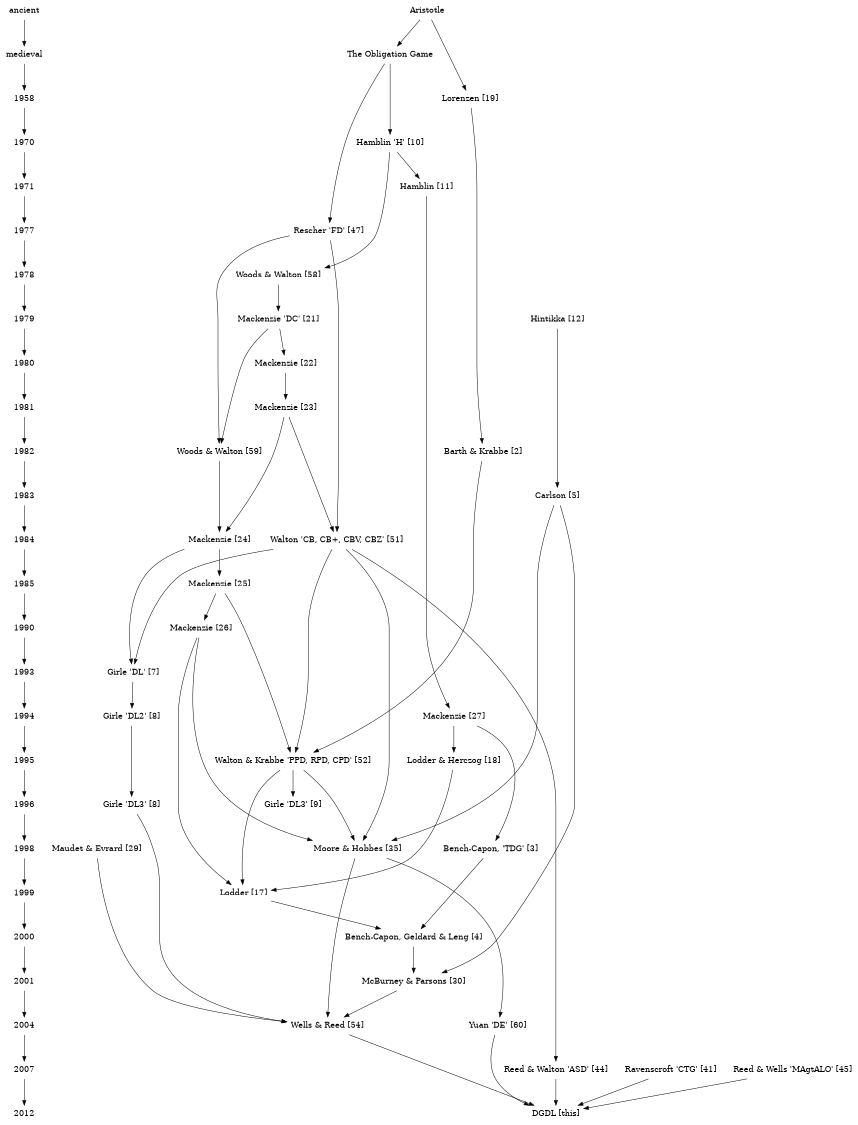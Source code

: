digraph formal {
	graph [ranksep=".75", size="7.5,7.5"];
	node [label="\N"];
	graph [bb="0,0,1492,2286",
		_draw_="c 9 -#ffffffff C 9 -#ffffffff P 4 0 -1 0 2286 1493 2286 1493 -1 ",
		xdotversion="1.2"];
	{
		graph [bb="",
			_draw_="",
			xdotversion=""];
		node [shape=plaintext,
			fontsize=16];
		ancient [pos="37,2268", width="0.86247", height="0.5", _ldraw_="F 16.000000 11 -Times-Roman c 9 -#000000ff T 37 2262 0 46 7 -ancient "];
		medieval [pos="37,2178", width="1.0322", height="0.5", _ldraw_="F 16.000000 11 -Times-Roman c 9 -#000000ff T 37 2172 0 58 8 -medieval "];
		1958 [pos="37,2088", width="0.75", height="0.5", _ldraw_="F 16.000000 11 -Times-Roman c 9 -#000000ff T 37 2082 0 32 4 -1958 "];
		1970 [pos="37,1998", width="0.75", height="0.5", _ldraw_="F 16.000000 11 -Times-Roman c 9 -#000000ff T 37 1992 0 32 4 -1970 "];
		1971 [pos="37,1908", width="0.75", height="0.5", _ldraw_="F 16.000000 11 -Times-Roman c 9 -#000000ff T 37 1902 0 32 4 -1971 "];
		1977 [pos="37,1818", width="0.75", height="0.5", _ldraw_="F 16.000000 11 -Times-Roman c 9 -#000000ff T 37 1812 0 32 4 -1977 "];
		1978 [pos="37,1728", width="0.75", height="0.5", _ldraw_="F 16.000000 11 -Times-Roman c 9 -#000000ff T 37 1722 0 32 4 -1978 "];
		1979 [pos="37,1638", width="0.75", height="0.5", _ldraw_="F 16.000000 11 -Times-Roman c 9 -#000000ff T 37 1632 0 32 4 -1979 "];
		1980 [pos="37,1548", width="0.75", height="0.5", _ldraw_="F 16.000000 11 -Times-Roman c 9 -#000000ff T 37 1542 0 32 4 -1980 "];
		1981 [pos="37,1458", width="0.75", height="0.5", _ldraw_="F 16.000000 11 -Times-Roman c 9 -#000000ff T 37 1452 0 32 4 -1981 "];
		1982 [pos="37,1368", width="0.75", height="0.5", _ldraw_="F 16.000000 11 -Times-Roman c 9 -#000000ff T 37 1362 0 32 4 -1982 "];
		1983 [pos="37,1278", width="0.75", height="0.5", _ldraw_="F 16.000000 11 -Times-Roman c 9 -#000000ff T 37 1272 0 32 4 -1983 "];
		1984 [pos="37,1188", width="0.75", height="0.5", _ldraw_="F 16.000000 11 -Times-Roman c 9 -#000000ff T 37 1182 0 32 4 -1984 "];
		1985 [pos="37,1098", width="0.75", height="0.5", _ldraw_="F 16.000000 11 -Times-Roman c 9 -#000000ff T 37 1092 0 32 4 -1985 "];
		1990 [pos="37,1008", width="0.75", height="0.5", _ldraw_="F 16.000000 11 -Times-Roman c 9 -#000000ff T 37 1002 0 32 4 -1990 "];
		1993 [pos="37,918", width="0.75", height="0.5", _ldraw_="F 16.000000 11 -Times-Roman c 9 -#000000ff T 37 912 0 32 4 -1993 "];
		1994 [pos="37,828", width="0.75", height="0.5", _ldraw_="F 16.000000 11 -Times-Roman c 9 -#000000ff T 37 822 0 32 4 -1994 "];
		1995 [pos="37,738", width="0.75", height="0.5", _ldraw_="F 16.000000 11 -Times-Roman c 9 -#000000ff T 37 732 0 32 4 -1995 "];
		1996 [pos="37,648", width="0.75", height="0.5", _ldraw_="F 16.000000 11 -Times-Roman c 9 -#000000ff T 37 642 0 32 4 -1996 "];
		1998 [pos="37,558", width="0.75", height="0.5", _ldraw_="F 16.000000 11 -Times-Roman c 9 -#000000ff T 37 552 0 32 4 -1998 "];
		1999 [pos="37,468", width="0.75", height="0.5", _ldraw_="F 16.000000 11 -Times-Roman c 9 -#000000ff T 37 462 0 32 4 -1999 "];
		2000 [pos="37,378", width="0.75", height="0.5", _ldraw_="F 16.000000 11 -Times-Roman c 9 -#000000ff T 37 372 0 32 4 -2000 "];
		2001 [pos="37,288", width="0.75", height="0.5", _ldraw_="F 16.000000 11 -Times-Roman c 9 -#000000ff T 37 282 0 32 4 -2001 "];
		2004 [pos="37,198", width="0.75", height="0.5", _ldraw_="F 16.000000 11 -Times-Roman c 9 -#000000ff T 37 192 0 32 4 -2004 "];
		2007 [pos="37,108", width="0.75", height="0.5", _ldraw_="F 16.000000 11 -Times-Roman c 9 -#000000ff T 37 102 0 32 4 -2007 "];
		2012 [pos="37,18", width="0.75", height="0.5", _ldraw_="F 16.000000 11 -Times-Roman c 9 -#000000ff T 37 12 0 32 4 -2012 "];
		ancient -> medieval [pos="e,37,2196.1 37,2249.6 37,2237.2 37,2220.4 37,2206.2", _draw_="c 9 -#000000ff B 4 37 2250 37 2237 37 2220 37 2206 ", _hdraw_="S 5 -solid c 9 -#000000ff C 9 -#000000ff P 3 41 2206 37 2196 34 2206 "];
		medieval -> 1958 [pos="e,37,2106.1 37,2159.6 37,2147.2 37,2130.4 37,2116.2", _draw_="c 9 -#000000ff B 4 37 2160 37 2147 37 2130 37 2116 ", _hdraw_="S 5 -solid c 9 -#000000ff C 9 -#000000ff P 3 41 2116 37 2106 34 2116 "];
		1958 -> 1970 [pos="e,37,2016.1 37,2069.6 37,2057.2 37,2040.4 37,2026.2", _draw_="c 9 -#000000ff B 4 37 2070 37 2057 37 2040 37 2026 ", _hdraw_="S 5 -solid c 9 -#000000ff C 9 -#000000ff P 3 41 2026 37 2016 34 2026 "];
		1970 -> 1971 [pos="e,37,1926.1 37,1979.6 37,1967.2 37,1950.4 37,1936.2", _draw_="c 9 -#000000ff B 4 37 1980 37 1967 37 1950 37 1936 ", _hdraw_="S 5 -solid c 9 -#000000ff C 9 -#000000ff P 3 41 1936 37 1926 34 1936 "];
		1971 -> 1977 [pos="e,37,1836.1 37,1889.6 37,1877.2 37,1860.4 37,1846.2", _draw_="c 9 -#000000ff B 4 37 1890 37 1877 37 1860 37 1846 ", _hdraw_="S 5 -solid c 9 -#000000ff C 9 -#000000ff P 3 41 1846 37 1836 34 1846 "];
		1977 -> 1978 [pos="e,37,1746.1 37,1799.6 37,1787.2 37,1770.4 37,1756.2", _draw_="c 9 -#000000ff B 4 37 1800 37 1787 37 1770 37 1756 ", _hdraw_="S 5 -solid c 9 -#000000ff C 9 -#000000ff P 3 41 1756 37 1746 34 1756 "];
		1978 -> 1979 [pos="e,37,1656.1 37,1709.6 37,1697.2 37,1680.4 37,1666.2", _draw_="c 9 -#000000ff B 4 37 1710 37 1697 37 1680 37 1666 ", _hdraw_="S 5 -solid c 9 -#000000ff C 9 -#000000ff P 3 41 1666 37 1656 34 1666 "];
		1979 -> 1980 [pos="e,37,1566.1 37,1619.6 37,1607.2 37,1590.4 37,1576.2", _draw_="c 9 -#000000ff B 4 37 1620 37 1607 37 1590 37 1576 ", _hdraw_="S 5 -solid c 9 -#000000ff C 9 -#000000ff P 3 41 1576 37 1566 34 1576 "];
		1980 -> 1981 [pos="e,37,1476.1 37,1529.6 37,1517.2 37,1500.4 37,1486.2", _draw_="c 9 -#000000ff B 4 37 1530 37 1517 37 1500 37 1486 ", _hdraw_="S 5 -solid c 9 -#000000ff C 9 -#000000ff P 3 41 1486 37 1476 34 1486 "];
		1981 -> 1982 [pos="e,37,1386.1 37,1439.6 37,1427.2 37,1410.4 37,1396.2", _draw_="c 9 -#000000ff B 4 37 1440 37 1427 37 1410 37 1396 ", _hdraw_="S 5 -solid c 9 -#000000ff C 9 -#000000ff P 3 41 1396 37 1386 34 1396 "];
		1982 -> 1983 [pos="e,37,1296.1 37,1349.6 37,1337.2 37,1320.4 37,1306.2", _draw_="c 9 -#000000ff B 4 37 1350 37 1337 37 1320 37 1306 ", _hdraw_="S 5 -solid c 9 -#000000ff C 9 -#000000ff P 3 41 1306 37 1296 34 1306 "];
		1983 -> 1984 [pos="e,37,1206.1 37,1259.6 37,1247.2 37,1230.4 37,1216.2", _draw_="c 9 -#000000ff B 4 37 1260 37 1247 37 1230 37 1216 ", _hdraw_="S 5 -solid c 9 -#000000ff C 9 -#000000ff P 3 41 1216 37 1206 34 1216 "];
		1984 -> 1985 [pos="e,37,1116.1 37,1169.6 37,1157.2 37,1140.4 37,1126.2", _draw_="c 9 -#000000ff B 4 37 1170 37 1157 37 1140 37 1126 ", _hdraw_="S 5 -solid c 9 -#000000ff C 9 -#000000ff P 3 41 1126 37 1116 34 1126 "];
		1985 -> 1990 [pos="e,37,1026.1 37,1079.6 37,1067.2 37,1050.4 37,1036.2", _draw_="c 9 -#000000ff B 4 37 1080 37 1067 37 1050 37 1036 ", _hdraw_="S 5 -solid c 9 -#000000ff C 9 -#000000ff P 3 41 1036 37 1026 34 1036 "];
		1990 -> 1993 [pos="e,37,936.05 37,989.61 37,977.24 37,960.37 37,946.22", _draw_="c 9 -#000000ff B 4 37 990 37 977 37 960 37 946 ", _hdraw_="S 5 -solid c 9 -#000000ff C 9 -#000000ff P 3 41 946 37 936 34 946 "];
		1993 -> 1994 [pos="e,37,846.05 37,899.61 37,887.24 37,870.37 37,856.22", _draw_="c 9 -#000000ff B 4 37 900 37 887 37 870 37 856 ", _hdraw_="S 5 -solid c 9 -#000000ff C 9 -#000000ff P 3 41 856 37 846 34 856 "];
		1994 -> 1995 [pos="e,37,756.05 37,809.61 37,797.24 37,780.37 37,766.22", _draw_="c 9 -#000000ff B 4 37 810 37 797 37 780 37 766 ", _hdraw_="S 5 -solid c 9 -#000000ff C 9 -#000000ff P 3 41 766 37 756 34 766 "];
		1995 -> 1996 [pos="e,37,666.05 37,719.61 37,707.24 37,690.37 37,676.22", _draw_="c 9 -#000000ff B 4 37 720 37 707 37 690 37 676 ", _hdraw_="S 5 -solid c 9 -#000000ff C 9 -#000000ff P 3 41 676 37 666 34 676 "];
		1996 -> 1998 [pos="e,37,576.05 37,629.61 37,617.24 37,600.37 37,586.22", _draw_="c 9 -#000000ff B 4 37 630 37 617 37 600 37 586 ", _hdraw_="S 5 -solid c 9 -#000000ff C 9 -#000000ff P 3 41 586 37 576 34 586 "];
		1998 -> 1999 [pos="e,37,486.05 37,539.61 37,527.24 37,510.37 37,496.22", _draw_="c 9 -#000000ff B 4 37 540 37 527 37 510 37 496 ", _hdraw_="S 5 -solid c 9 -#000000ff C 9 -#000000ff P 3 41 496 37 486 34 496 "];
		1999 -> 2000 [pos="e,37,396.05 37,449.61 37,437.24 37,420.37 37,406.22", _draw_="c 9 -#000000ff B 4 37 450 37 437 37 420 37 406 ", _hdraw_="S 5 -solid c 9 -#000000ff C 9 -#000000ff P 3 41 406 37 396 34 406 "];
		2000 -> 2001 [pos="e,37,306.05 37,359.61 37,347.24 37,330.37 37,316.22", _draw_="c 9 -#000000ff B 4 37 360 37 347 37 330 37 316 ", _hdraw_="S 5 -solid c 9 -#000000ff C 9 -#000000ff P 3 41 316 37 306 34 316 "];
		2001 -> 2004 [pos="e,37,216.05 37,269.61 37,257.24 37,240.37 37,226.22", _draw_="c 9 -#000000ff B 4 37 270 37 257 37 240 37 226 ", _hdraw_="S 5 -solid c 9 -#000000ff C 9 -#000000ff P 3 41 226 37 216 34 226 "];
		2004 -> 2007 [pos="e,37,126.05 37,179.61 37,167.24 37,150.37 37,136.22", _draw_="c 9 -#000000ff B 4 37 180 37 167 37 150 37 136 ", _hdraw_="S 5 -solid c 9 -#000000ff C 9 -#000000ff P 3 41 136 37 126 34 136 "];
		2007 -> 2012 [pos="e,37,36.05 37,89.614 37,77.24 37,60.369 37,46.22", _draw_="c 9 -#000000ff B 4 37 90 37 77 37 60 37 46 ", _hdraw_="S 5 -solid c 9 -#000000ff C 9 -#000000ff P 3 41 46 37 36 34 46 "];
	}
	{
		graph [rank=same,
			bb="",
			_draw_="",
			xdotversion=""];
		node [shape=plaintext,
			fontsize=16];
		ancient;
		Aristotle [pos="760,2268", width="0.98606", height="0.5", _ldraw_="F 16.000000 11 -Times-Roman c 9 -#000000ff T 760 2262 0 55 9 -Aristotle "];
	}
	{
		graph [rank=same,
			bb="",
			_draw_="",
			xdotversion=""];
		node [shape=plaintext,
			fontsize=16];
		medieval;
		"The Obligation Game" [pos="703,2178", width="2.1494", height="0.5", _ldraw_="F 16.000000 11 -Times-Roman c 9 -#000000ff T 703 2172 0 139 19 -The Obligation Game "];
	}
	{
		graph [rank=same,
			bb="",
			_draw_="",
			xdotversion=""];
		node [shape=plaintext,
			fontsize=16];
		1958;
		"Lorenzen [19]" [pos="836,2088", width="1.4796", height="0.5", _ldraw_="F 16.000000 11 -Times-Roman c 9 -#000000ff T 836 2082 0 91 13 -Lorenzen [19] "];
	}
	{
		graph [rank=same,
			bb="",
			_draw_="",
			xdotversion=""];
		node [shape=plaintext,
			fontsize=16];
		1970;
		"Hamblin 'H' [10]" [pos="703,1998", width="1.7081", height="0.5", _ldraw_="F 16.000000 11 -Times-Roman c 9 -#000000ff T 703 1992 0 107 16 -Hamblin 'H' [10] "];
	}
	{
		graph [rank=same,
			bb="",
			_draw_="",
			xdotversion=""];
		node [shape=plaintext,
			fontsize=16];
		1971;
		"Hamblin [11]" [pos="756,1908", width="1.4171", height="0.5", _ldraw_="F 16.000000 11 -Times-Roman c 9 -#000000ff T 756 1902 0 86 12 -Hamblin [11] "];
	}
	{
		graph [rank=same,
			bb="",
			_draw_="",
			xdotversion=""];
		node [shape=plaintext,
			fontsize=16];
		1977;
		"Rescher 'FD' [47]" [pos="585,1818", width="1.7806", height="0.5", _ldraw_="F 16.000000 11 -Times-Roman c 9 -#000000ff T 585 1812 0 112 17 -Rescher 'FD' [47] "];
	}
	{
		graph [rank=same,
			bb="",
			_draw_="",
			xdotversion=""];
		node [shape=plaintext,
			fontsize=16];
		1978;
		"Woods & Walton [58]" [pos="503,1728", width="2.1715", height="0.5", _ldraw_="F 16.000000 11 -Times-Roman c 9 -#000000ff T 503 1722 0 140 19 -Woods & Walton [58] "];
	}
	{
		graph [rank=same,
			bb="",
			_draw_="",
			xdotversion=""];
		node [shape=plaintext,
			fontsize=16];
		1979;
		"Mackenzie 'DC' [21]" [pos="503,1638", width="2.0613", height="0.5", _ldraw_="F 16.000000 11 -Times-Roman c 9 -#000000ff T 503 1632 0 132 19 -Mackenzie 'DC' [21] "];
		"Hintikka [12]" [pos="986,1638", width="1.4212", height="0.5", _ldraw_="F 16.000000 11 -Times-Roman c 9 -#000000ff T 986 1632 0 86 13 -Hintikka [12] "];
	}
	{
		graph [rank=same,
			bb="",
			_draw_="",
			xdotversion=""];
		node [shape=plaintext,
			fontsize=16];
		1980;
		"Mackenzie [22]" [pos="521,1548", width="1.6169", height="0.5", _ldraw_="F 16.000000 11 -Times-Roman c 9 -#000000ff T 521 1542 0 100 14 -Mackenzie [22] "];
	}
	{
		graph [rank=same,
			bb="",
			_draw_="",
			xdotversion=""];
		node [shape=plaintext,
			fontsize=16];
		1981;
		"Mackenzie [23]" [pos="521,1458", width="1.6169", height="0.5", _ldraw_="F 16.000000 11 -Times-Roman c 9 -#000000ff T 521 1452 0 100 14 -Mackenzie [23] "];
	}
	{
		graph [rank=same,
			bb="",
			_draw_="",
			xdotversion=""];
		node [shape=plaintext,
			fontsize=16];
		1982;
		"Woods & Walton [59]" [pos="401,1368", width="2.1715", height="0.5", _ldraw_="F 16.000000 11 -Times-Roman c 9 -#000000ff T 401 1362 0 140 19 -Woods & Walton [59] "];
		"Barth & Krabbe [2]" [pos="855,1368", width="1.9565", height="0.5", _ldraw_="F 16.000000 11 -Times-Roman c 9 -#000000ff T 855 1362 0 125 18 -Barth & Krabbe [2] "];
	}
	{
		graph [rank=same,
			bb="",
			_draw_="",
			xdotversion=""];
		node [shape=plaintext,
			fontsize=16];
		1983;
		"Carlson [5]" [pos="986,1278", width="1.2252", height="0.5", _ldraw_="F 16.000000 11 -Times-Roman c 9 -#000000ff T 986 1272 0 72 11 -Carlson [5] "];
	}
	{
		graph [rank=same,
			bb="",
			_draw_="",
			xdotversion=""];
		node [shape=plaintext,
			fontsize=16];
		1984;
		"Walton 'CB, CB+, CBV, CBZ' [51]" [pos="601,1188", width="3.3188", height="0.5", _ldraw_="F 16.000000 11 -Times-Roman c 9 -#000000ff T 601 1182 0 223 31 -Walton 'CB, CB+, CBV, CBZ' [51] "];
		"Mackenzie [24]" [pos="401,1188", width="1.6169", height="0.5", _ldraw_="F 16.000000 11 -Times-Roman c 9 -#000000ff T 401 1182 0 100 14 -Mackenzie [24] "];
	}
	{
		graph [rank=same,
			bb="",
			_draw_="",
			xdotversion=""];
		node [shape=plaintext,
			fontsize=16];
		1985;
		"Mackenzie [25]" [pos="401,1098", width="1.6169", height="0.5", _ldraw_="F 16.000000 11 -Times-Roman c 9 -#000000ff T 401 1092 0 100 14 -Mackenzie [25] "];
	}
	{
		graph [rank=same,
			bb="",
			_draw_="",
			xdotversion=""];
		node [shape=plaintext,
			fontsize=16];
		1990;
		"Mackenzie [26]" [pos="351,1008", width="1.6169", height="0.5", _ldraw_="F 16.000000 11 -Times-Roman c 9 -#000000ff T 351 1002 0 100 14 -Mackenzie [26] "];
	}
	{
		graph [rank=same,
			bb="",
			_draw_="",
			xdotversion=""];
		node [shape=plaintext,
			fontsize=16];
		1993;
		"Girle 'DL' [7]" [pos="227,918", width="1.421", height="0.5", _ldraw_="F 16.000000 11 -Times-Roman c 9 -#000000ff T 227 912 0 86 14 -Girle 'DL' [7] "];
	}
	{
		graph [rank=same,
			bb="",
			_draw_="",
			xdotversion=""];
		node [shape=plaintext,
			fontsize=16];
		1994;
		"Girle 'DL2' [8]" [pos="225,828", width="1.5321", height="0.5", _ldraw_="F 16.000000 11 -Times-Roman c 9 -#000000ff T 225 822 0 94 15 -Girle 'DL2' [8] "];
	}
	{
		graph [rank=same,
			bb="",
			_draw_="",
			xdotversion=""];
		node [shape=plaintext,
			fontsize=16];
		1995;
		"Walton & Krabbe 'PPD, RPD, CPD' [52]" [pos="513,738", width="3.8429", height="0.5", _ldraw_="F 16.000000 11 -Times-Roman c 9 -#000000ff T 513 732 0 261 36 -Walton & Krabbe 'PPD, RPD, CPD' [52] "];
		"Lodder & Herczog [18]" [pos="792,738", width="2.3159", height="0.5", _ldraw_="F 16.000000 11 -Times-Roman c 9 -#000000ff T 792 732 0 151 21 -Lodder & Herczog [18] "];
	}
	{
		graph [rank=same,
			bb="",
			_draw_="",
			xdotversion=""];
		node [shape=plaintext,
			fontsize=16];
		1996;
		"Girle 'DL3' [9]" [pos="513,648", width="1.5321", height="0.5", _ldraw_="F 16.000000 11 -Times-Roman c 9 -#000000ff T 513 642 0 94 15 -Girle 'DL3' [9] "];
	}
	{
		graph [rank=same,
			bb="",
			_draw_="",
			xdotversion=""];
		node [shape=plaintext,
			fontsize=16];
		1998;
		"Maudet & Evrard [29]" [pos="162,558", width="2.2049", height="0.5", _ldraw_="F 16.000000 11 -Times-Roman c 9 -#000000ff T 162 552 0 143 20 -Maudet & Evrard [29] "];
		"Bench-Capon, 'TDG' [3]" [pos="865,558", width="2.3978", height="0.5", _ldraw_="F 16.000000 11 -Times-Roman c 9 -#000000ff T 865 552 0 157 22 -Bench-Capon, 'TDG' [3] "];
		"Moore & Hobbes [35]" [pos="631,558", width="2.1989", height="0.5", _ldraw_="F 16.000000 11 -Times-Roman c 9 -#000000ff T 631 552 0 142 19 -Moore & Hobbes [35] "];
	}
	{
		graph [rank=same,
			bb="",
			_draw_="",
			xdotversion=""];
		node [shape=plaintext,
			fontsize=16];
		1999;
		"Lodder [17]" [pos="421,468", width="1.2837", height="0.5", _ldraw_="F 16.000000 11 -Times-Roman c 9 -#000000ff T 421 462 0 76 11 -Lodder [17] "];
	}
	{
		graph [rank=same,
			bb="",
			_draw_="",
			xdotversion=""];
		node [shape=plaintext,
			fontsize=16];
		2000;
		"Bench-Capon, Geldard & Leng [4]" [pos="718,378", width="3.3159", height="0.5", _ldraw_="F 16.000000 11 -Times-Roman c 9 -#000000ff T 718 372 0 223 31 -Bench-Capon, Geldard & Leng [4] "];
	}
	{
		graph [rank=same,
			bb="",
			_draw_="",
			xdotversion=""];
		node [shape=plaintext,
			fontsize=16];
		2001;
		"McBurney & Parsons [30]" [pos="718,288", width="2.5647", height="0.5", _ldraw_="F 16.000000 11 -Times-Roman c 9 -#000000ff T 718 282 0 169 23 -McBurney & Parsons [30] "];
	}
	{
		graph [rank=same,
			bb="",
			_draw_="",
			xdotversion=""];
		node [shape=plaintext,
			fontsize=16];
		2004;
		"Yuan 'DE' [60]" [pos="878,198", width="1.5322", height="0.5", _ldraw_="F 16.000000 11 -Times-Roman c 9 -#000000ff T 878 192 0 94 14 -Yuan 'DE' [60] "];
		"Wells & Reed [54]" [pos="570,198", width="1.8891", height="0.5", _ldraw_="F 16.000000 11 -Times-Roman c 9 -#000000ff T 570 192 0 120 17 -Wells & Reed [54] "];
	}
	{
		graph [rank=same,
			bb="",
			_draw_="",
			xdotversion=""];
		node [shape=plaintext,
			fontsize=16];
		2007;
		"Reed & Walton 'ASD' [44]" [pos="980,108", width="2.5923", height="0.5", _ldraw_="F 16.000000 11 -Times-Roman c 9 -#000000ff T 980 102 0 171 24 -Reed & Walton 'ASD' [44] "];
		"Ravenscroft 'CTG' [41]" [pos="1175,108", width="2.2898", height="0.5", _ldraw_="F 16.000000 11 -Times-Roman c 9 -#000000ff T 1175 102 0 149 22 -Ravenscroft 'CTG' [41] "];
		"Reed & Wells 'MAgtALO' [45]" [pos="1384,108", width="3.0043", height="0.5", _ldraw_="F 16.000000 11 -Times-Roman c 9 -#000000ff T 1384 102 0 200 27 -Reed & Wells 'MAgtALO' [45] "];
	}
	{
		graph [rank=same,
			bb="",
			_draw_="",
			xdotversion=""];
		node [shape=plaintext,
			fontsize=16];
		2012;
		"DGDL [this]" [pos="980,18", width="1.3446", height="0.5", _ldraw_="F 16.000000 11 -Times-Roman c 9 -#000000ff T 980 12 0 81 11 -DGDL [this] "];
	}
	"Mackenzie [27]" [shape=plaintext, fontsize=16, pos="792,828", width="1.6169", height="0.5", _ldraw_="F 16.000000 11 -Times-Roman c 9 -#000000ff T 792 822 0 100 14 -Mackenzie [27] "];
	"Girle 'DL3' [8]" [shape=plaintext, fontsize=16, pos="225,648", width="1.5321", height="0.5", _ldraw_="F 16.000000 11 -Times-Roman c 9 -#000000ff T 225 642 0 94 15 -Girle 'DL3' [8] "];
	Aristotle -> "The Obligation Game" [pos="e,714.04,2196.1 748.74,2249.6 740.41,2236.8 728.93,2219 719.56,2204.6", _draw_="c 9 -#000000ff B 4 749 2250 740 2237 729 2219 720 2205 ", _hdraw_="S 5 -solid c 9 -#000000ff C 9 -#000000ff P 3 722 2203 714 2196 717 2206 "];
	"The Obligation Game" -> "Hamblin 'H' [10]" [pos="e,703,2016 703,2159.9 703,2129 703,2063.3 703,2026.1", _draw_="c 9 -#000000ff B 4 703 2160 703 2129 703 2063 703 2026 ", _hdraw_="S 5 -solid c 9 -#000000ff C 9 -#000000ff P 3 707 2026 703 2016 700 2026 "];
	Aristotle -> "Lorenzen [19]" [pos="e,828.73,2106 767.29,2249.9 780.57,2218.8 808.79,2152.7 824.62,2115.7", _draw_="c 9 -#000000ff B 4 767 2250 781 2219 809 2153 825 2116 ", _hdraw_="S 5 -solid c 9 -#000000ff C 9 -#000000ff P 3 828 2117 829 2106 822 2114 "];
	"Lorenzen [19]" -> "Barth & Krabbe [2]" [pos="e,853.39,1386.2 837.45,2069.8 839.99,2038.1 845,1968.1 845,1909 845,1909 845,1909 845,1547 845,1493.7 849.53,1431.5 852.49,1396.5", _draw_="c 9 -#000000ff B 10 837 2070 840 2038 845 1968 845 1909 845 1909 845 1909 845 1547 845 1494 850 1431 852 1397 ", _hdraw_="S 5 -solid c 9 -#000000ff C 9 -#000000ff P 3 856 1396 853 1386 849 1396 "];
	"Barth & Krabbe [2]" -> "Walton & Krabbe 'PPD, RPD, CPD' [52]" [pos="e,548.74,756.1 853.23,1349.8 850.12,1318.1 844,1248.1 844,1189 844,1189 844,1189 844,1097 844,930.26 648.02,808.15 557.66,760.72", _draw_="c 9 -#000000ff B 10 853 1350 850 1318 844 1248 844 1189 844 1189 844 1189 844 1097 844 930 648 808 558 761 ", _hdraw_="S 5 -solid c 9 -#000000ff C 9 -#000000ff P 3 559 758 549 756 556 764 "];
	"The Obligation Game" -> "Rescher 'FD' [47]" [pos="e,588.01,1836.2 694.04,2159.5 679.4,2130.4 650.13,2069.9 632,2016 612,1956.6 597.07,1884.4 589.84,1846", _draw_="c 9 -#000000ff B 7 694 2160 679 2130 650 2070 632 2016 612 1957 597 1884 590 1846 ", _hdraw_="S 5 -solid c 9 -#000000ff C 9 -#000000ff P 3 593 1845 588 1836 586 1847 "];
	"Rescher 'FD' [47]" -> "Woods & Walton [59]" [pos="e,400.36,1386.2 520.84,1805.7 484.68,1796 441.73,1778.2 416,1746 385.84,1708.3 397,1687.3 397,1639 397,1639 397,1639 397,1547 397\
,1493.7 398.81,1431.5 400,1396.5", _draw_="c 9 -#000000ff B 13 521 1806 485 1796 442 1778 416 1746 386 1708 397 1687 397 1639 397 1639 397 1639 397 1547 397 1494 399 1432 \
400 1397 ", _hdraw_="S 5 -solid c 9 -#000000ff C 9 -#000000ff P 3 404 1396 400 1386 397 1396 "];
	"Hintikka [12]" -> "Carlson [5]" [pos="e,986,1296.1 986,1619.7 986,1562.2 986,1376.7 986,1306.4", _draw_="c 9 -#000000ff B 4 986 1620 986 1562 986 1377 986 1306 ", _hdraw_="S 5 -solid c 9 -#000000ff C 9 -#000000ff P 3 990 1306 986 1296 983 1306 "];
	"Hamblin 'H' [10]" -> "Woods & Walton [58]" [pos="e,573.51,1746.1 701.06,1980 695.9,1937.4 680.69,1827.9 658,1800 638.95,1776.6 610.48,1760.6 583.12,1749.7", _draw_="c 9 -#000000ff B 7 701 1980 696 1937 681 1828 658 1800 639 1777 610 1761 583 1750 ", _hdraw_="S 5 -solid c 9 -#000000ff C 9 -#000000ff P 3 584 1746 574 1746 582 1753 "];
	"Hamblin 'H' [10]" -> "Hamblin [11]" [pos="e,745.73,1926.1 713.47,1979.6 721.14,1966.9 731.68,1949.4 740.35,1935", _draw_="c 9 -#000000ff B 4 713 1980 721 1967 732 1949 740 1935 ", _hdraw_="S 5 -solid c 9 -#000000ff C 9 -#000000ff P 3 744 1936 746 1926 738 1933 "];
	"Hamblin [11]" -> "Mackenzie [27]" [pos="e,786.06,846.45 756,1889.8 756,1858.1 756,1788 756,1729 756,1729 756,1729 756,1007 756,952.71 772.29,890.93 782.95,856.29", _draw_="c 9 -#000000ff B 10 756 1890 756 1858 756 1788 756 1729 756 1729 756 1729 756 1007 756 953 772 891 783 856 ", _hdraw_="S 5 -solid c 9 -#000000ff C 9 -#000000ff P 3 786 857 786 846 780 855 "];
	"Woods & Walton [58]" -> "Mackenzie 'DC' [21]" [pos="e,503,1656.1 503,1709.6 503,1697.2 503,1680.4 503,1666.2", _draw_="c 9 -#000000ff B 4 503 1710 503 1697 503 1680 503 1666 ", _hdraw_="S 5 -solid c 9 -#000000ff C 9 -#000000ff P 3 507 1666 503 1656 500 1666 "];
	"Mackenzie 'DC' [21]" -> "Woods & Walton [59]" [pos="e,403.56,1386 488.72,1619.9 477.83,1606.1 463.18,1585.8 454,1566 427.35,1508.4 412.04,1434.9 405.26,1396", _draw_="c 9 -#000000ff B 7 489 1620 478 1606 463 1586 454 1566 427 1508 412 1435 405 1396 ", _hdraw_="S 5 -solid c 9 -#000000ff C 9 -#000000ff P 3 409 1395 404 1386 402 1396 "];
	"Woods & Walton [59]" -> "Mackenzie [24]" [pos="e,401,1206 401,1349.9 401,1319 401,1253.3 401,1216.1", _draw_="c 9 -#000000ff B 4 401 1350 401 1319 401 1253 401 1216 ", _hdraw_="S 5 -solid c 9 -#000000ff C 9 -#000000ff P 3 405 1216 401 1206 398 1216 "];
	"Mackenzie 'DC' [21]" -> "Mackenzie [22]" [pos="e,517.51,1566.1 506.56,1619.6 509.09,1607.2 512.54,1590.4 515.43,1576.2", _draw_="c 9 -#000000ff B 4 507 1620 509 1607 513 1590 515 1576 ", _hdraw_="S 5 -solid c 9 -#000000ff C 9 -#000000ff P 3 519 1577 518 1566 512 1575 "];
	"Mackenzie [22]" -> "Mackenzie [23]" [pos="e,521,1476.1 521,1529.6 521,1517.2 521,1500.4 521,1486.2", _draw_="c 9 -#000000ff B 4 521 1530 521 1517 521 1500 521 1486 ", _hdraw_="S 5 -solid c 9 -#000000ff C 9 -#000000ff P 3 525 1486 521 1476 518 1486 "];
	"Mackenzie [23]" -> "Mackenzie [24]" [pos="e,411.83,1206.3 516.85,1440 511.39,1418.5 500.94,1380.8 488,1350 467.28,1300.6 436.13,1246.5 417.26,1215.2", _draw_="c 9 -#000000ff B 7 517 1440 511 1419 501 1381 488 1350 467 1301 436 1246 417 1215 ", _hdraw_="S 5 -solid c 9 -#000000ff C 9 -#000000ff P 3 420 1213 412 1206 414 1217 "];
	"Mackenzie [24]" -> "Mackenzie [25]" [pos="e,401,1116.1 401,1169.6 401,1157.2 401,1140.4 401,1126.2", _draw_="c 9 -#000000ff B 4 401 1170 401 1157 401 1140 401 1126 ", _hdraw_="S 5 -solid c 9 -#000000ff C 9 -#000000ff P 3 405 1126 401 1116 398 1126 "];
	"Mackenzie [25]" -> "Mackenzie [26]" [pos="e,360.69,1026.1 391.12,1079.6 383.88,1066.9 373.94,1049.4 365.76,1035", _draw_="c 9 -#000000ff B 4 391 1080 384 1067 374 1049 366 1035 ", _hdraw_="S 5 -solid c 9 -#000000ff C 9 -#000000ff P 3 369 1033 361 1026 363 1036 "];
	"Mackenzie [26]" -> "Lodder [17]" [pos="e,400.54,486.14 343.9,989.65 331.69,958.2 308,889.4 308,829 308,829 308,829 308,647 308,583.8 359.4,524.88 392.87,493.22", _draw_="c 9 -#000000ff B 10 344 990 332 958 308 889 308 829 308 829 308 829 308 647 308 584 359 525 393 493 ", _hdraw_="S 5 -solid c 9 -#000000ff C 9 -#000000ff P 3 396 495 401 486 391 490 "];
	"Mackenzie [23]" -> "Walton 'CB, CB+, CBV, CBZ' [51]" [pos="e,595.92,1206 526.13,1439.8 539.7,1394.4 576.66,1270.5 593.02,1215.7", _draw_="c 9 -#000000ff B 4 526 1440 540 1394 577 1271 593 1216 ", _hdraw_="S 5 -solid c 9 -#000000ff C 9 -#000000ff P 3 596 1217 596 1206 590 1215 "];
	"Rescher 'FD' [47]" -> "Walton 'CB, CB+, CBV, CBZ' [51]" [pos="e,602.29,1206.2 588.86,1799.9 595.64,1768.3 609,1698.6 609,1639 609,1639 609,1639 609,1367 609,1313.7 605.37,1251.5 603,1216.5", _draw_="c 9 -#000000ff B 10 589 1800 596 1768 609 1699 609 1639 609 1639 609 1639 609 1367 609 1314 605 1251 603 1217 ", _hdraw_="S 5 -solid c 9 -#000000ff C 9 -#000000ff P 3 606 1216 602 1206 599 1216 "];
	"Walton 'CB, CB+, CBV, CBZ' [51]" -> "Girle 'DL' [7]" [pos="e,231.23,936 506.33,1170 440.92,1156.7 361.01,1137 334,1116 277.13,1071.7 246.54,988.37 233.97,945.69", _draw_="c 9 -#000000ff B 7 506 1170 441 1157 361 1137 334 1116 277 1072 247 988 234 946 ", _hdraw_="S 5 -solid c 9 -#000000ff C 9 -#000000ff P 3 237 945 231 936 231 947 "];
	"Mackenzie [24]" -> "Girle 'DL' [7]" [pos="e,223.99,936.23 342.56,1174.1 310.37,1163.8 272.66,1146 251,1116 214.36,1065.2 217.65,987.24 222.64,946.28", _draw_="c 9 -#000000ff B 7 343 1174 310 1164 273 1146 251 1116 214 1065 218 987 223 946 ", _hdraw_="S 5 -solid c 9 -#000000ff C 9 -#000000ff P 3 226 947 224 936 219 946 "];
	"Mackenzie [27]" -> "Lodder & Herczog [18]" [pos="e,792,756.05 792,809.61 792,797.24 792,780.37 792,766.22", _draw_="c 9 -#000000ff B 4 792 810 792 797 792 780 792 766 ", _hdraw_="S 5 -solid c 9 -#000000ff C 9 -#000000ff P 3 796 766 792 756 789 766 "];
	"Lodder & Herczog [18]" -> "Lodder [17]" [pos="e,467.35,474.67 790.89,719.79 787.45,681.4 773.61,588.37 719,540 683.64,508.68 553.86,486.64 477.72,476.08", _draw_="c 9 -#000000ff B 7 791 720 787 681 774 588 719 540 684 509 554 487 478 476 ", _hdraw_="S 5 -solid c 9 -#000000ff C 9 -#000000ff P 3 478 473 467 475 477 479 "];
	"Lodder [17]" -> "Bench-Capon, Geldard & Leng [4]" [pos="e,660.47,396.05 467.41,453.25 516.58,438.68 594.7,415.53 650.65,398.96", _draw_="c 9 -#000000ff B 4 467 453 517 439 595 416 651 399 ", _hdraw_="S 5 -solid c 9 -#000000ff C 9 -#000000ff P 3 652 402 660 396 650 396 "];
	"Mackenzie [25]" -> "Walton & Krabbe 'PPD, RPD, CPD' [52]" [pos="e,507.65,756.09 406.4,1079.7 424.44,1022.1 482.69,835.89 504.58,765.92", _draw_="c 9 -#000000ff B 4 406 1080 424 1022 483 836 505 766 ", _hdraw_="S 5 -solid c 9 -#000000ff C 9 -#000000ff P 3 508 767 508 756 501 765 "];
	"Walton 'CB, CB+, CBV, CBZ' [51]" -> "Walton & Krabbe 'PPD, RPD, CPD' [52]" [pos="e,527.28,756.47 600.04,1169.8 598.34,1138.1 595,1068.1 595,1009 595,1009 595,1009 595,917 595,858.28 557.73,797.84 533.45,764.68", _draw_="c 9 -#000000ff B 10 600 1170 598 1138 595 1068 595 1009 595 1009 595 1009 595 917 595 858 558 798 533 765 ", _hdraw_="S 5 -solid c 9 -#000000ff C 9 -#000000ff P 3 536 762 527 756 530 767 "];
	"Walton & Krabbe 'PPD, RPD, CPD' [52]" -> "Girle 'DL3' [9]" [pos="e,513,666.05 513,719.61 513,707.24 513,690.37 513,676.22", _draw_="c 9 -#000000ff B 4 513 720 513 707 513 690 513 676 ", _hdraw_="S 5 -solid c 9 -#000000ff C 9 -#000000ff P 3 517 676 513 666 510 676 "];
	"Walton & Krabbe 'PPD, RPD, CPD' [52]" -> "Lodder [17]" [pos="e,420.17,486.01 491.86,719.72 477.32,706.58 458.91,687.2 449,666 422.72,609.79 419.53,535.48 419.97,496.14", _draw_="c 9 -#000000ff B 7 492 720 477 707 459 687 449 666 423 610 420 535 420 496 ", _hdraw_="S 5 -solid c 9 -#000000ff C 9 -#000000ff P 3 423 496 420 486 416 496 "];
	"Maudet & Evrard [29]" -> "Wells & Reed [54]" [pos="e,501.89,206.51 162.13,539.71 163.48,489.76 174.57,344.11 256,270 290.04,239.02 410.26,218.52 491.67,207.83", _draw_="c 9 -#000000ff B 7 162 540 163 490 175 344 256 270 290 239 410 219 492 208 ", _hdraw_="S 5 -solid c 9 -#000000ff C 9 -#000000ff P 3 492 211 502 207 492 204 "];
	"Girle 'DL' [7]" -> "Girle 'DL2' [8]" [pos="e,225.39,846.05 226.6,899.61 226.32,887.24 225.94,870.37 225.62,856.22", _draw_="c 9 -#000000ff B 4 227 900 226 887 226 870 226 856 ", _hdraw_="S 5 -solid c 9 -#000000ff C 9 -#000000ff P 3 229 856 225 846 222 856 "];
	"Girle 'DL2' [8]" -> "Girle 'DL3' [8]" [pos="e,225,666.02 225,809.93 225,778.97 225,713.3 225,676.13", _draw_="c 9 -#000000ff B 4 225 810 225 779 225 713 225 676 ", _hdraw_="S 5 -solid c 9 -#000000ff C 9 -#000000ff P 3 229 676 225 666 222 676 "];
	"Girle 'DL3' [8]" -> "Wells & Reed [54]" [pos="e,501.93,208.77 232.43,629.68 245.21,598.28 270,529.56 270,469 270,469 270,469 270,377 270,273.78 402.97,229.11 491.85,210.77", _draw_="c 9 -#000000ff B 10 232 630 245 598 270 530 270 469 270 469 270 469 270 377 270 274 403 229 492 211 ", _hdraw_="S 5 -solid c 9 -#000000ff C 9 -#000000ff P 3 493 214 502 209 491 207 "];
	"Walton 'CB, CB+, CBV, CBZ' [51]" -> "Moore & Hobbes [35]" [pos="e,639.09,576.25 614.4,1169.9 636.94,1139.5 680,1072.9 680,1009 680,1009 680,1009 680,737 680,681.57 657.64,619.8 643.13,585.56", _draw_="c 9 -#000000ff B 10 614 1170 637 1139 680 1073 680 1009 680 1009 680 1009 680 737 680 682 658 620 643 586 ", _hdraw_="S 5 -solid c 9 -#000000ff C 9 -#000000ff P 3 646 584 639 576 640 587 "];
	"Walton 'CB, CB+, CBV, CBZ' [51]" -> "Reed & Walton 'ASD' [44]" [pos="e,980,126.18 625.58,1170 709.56,1109.6 980,896.07 980,649 980,649 980,649 980,287 980,233.74 980,171.52 980,136.54", _draw_="c 9 -#000000ff B 10 626 1170 710 1110 980 896 980 649 980 649 980 649 980 287 980 234 980 172 980 137 ", _hdraw_="S 5 -solid c 9 -#000000ff C 9 -#000000ff P 3 984 136 980 126 977 136 "];
	"Walton & Krabbe 'PPD, RPD, CPD' [52]" -> "Moore & Hobbes [35]" [pos="e,624.07,576.08 530.99,719.73 544.68,705.99 563.4,685.85 577,666 594.72,640.13 610.29,607.64 620.1,585.29", _draw_="c 9 -#000000ff B 7 531 720 545 706 563 686 577 666 595 640 610 608 620 585 ", _hdraw_="S 5 -solid c 9 -#000000ff C 9 -#000000ff P 3 623 587 624 576 617 584 "];
	"Mackenzie [26]" -> "Moore & Hobbes [35]" [pos="e,561.96,576.08 347.92,989.94 340.46,944.06 324.8,815.12 365,720 397.19,643.82 486.13,601.15 552.36,579.18", _draw_="c 9 -#000000ff B 7 348 990 340 944 325 815 365 720 397 644 486 601 552 579 ", _hdraw_="S 5 -solid c 9 -#000000ff C 9 -#000000ff P 3 554 582 562 576 551 576 "];
	"Carlson [5]" -> "Moore & Hobbes [35]" [pos="e,682.01,576.12 978.73,1259.7 966.24,1228.2 942,1159.5 942,1099 942,1099 942,1099 942,827 942,696.17 782.1,615.17 691.61,579.8", _draw_="c 9 -#000000ff B 10 979 1260 966 1228 942 1159 942 1099 942 1099 942 1099 942 827 942 696 782 615 692 580 ", _hdraw_="S 5 -solid c 9 -#000000ff C 9 -#000000ff P 3 693 576 682 576 690 583 "];
	"Carlson [5]" -> "McBurney & Parsons [30]" [pos="e,760.63,306.08 991.14,1260 1000.2,1228.5 1018,1159 1018,1099 1018,1099 1018,1099 1018,647 1018,602.3 879.44,391.55 846,360 824.04\
,339.28 794.89,322.5 769.95,310.46", _draw_="c 9 -#000000ff B 13 991 1260 1000 1229 1018 1159 1018 1099 1018 1099 1018 1099 1018 647 1018 602 879 392 846 360 824 339 795 322\
 770 310 ", _hdraw_="S 5 -solid c 9 -#000000ff C 9 -#000000ff P 3 771 307 761 306 768 314 "];
	"Moore & Hobbes [35]" -> "Yuan 'DE' [60]" [pos="e,879.32,216.26 669.26,539.81 718.78,515.41 803.73,465.8 846,396 878.39,342.52 881.02,266.55 879.75,226.37", _draw_="c 9 -#000000ff B 7 669 540 719 515 804 466 846 396 878 343 881 267 880 226 ", _hdraw_="S 5 -solid c 9 -#000000ff C 9 -#000000ff P 3 883 226 879 216 876 226 "];
	"Yuan 'DE' [60]" -> "DGDL [this]" [pos="e,938.2,36.041 873.13,179.91 867.83,157.76 861.97,118.62 877,90 888.26,68.561 909.25,52.329 929.36,40.834", _draw_="c 9 -#000000ff B 7 873 180 868 158 862 119 877 90 888 69 909 52 929 41 ", _hdraw_="S 5 -solid c 9 -#000000ff C 9 -#000000ff P 3 931 44 938 36 928 38 "];
	"Moore & Hobbes [35]" -> "Wells & Reed [54]" [pos="e,570.74,216.25 625.55,539.81 616.5,510.58 598.44,449.19 589,396 578.37,336.11 573.36,264.85 571.27,226.58", _draw_="c 9 -#000000ff B 7 626 540 616 511 598 449 589 396 578 336 573 265 571 227 ", _hdraw_="S 5 -solid c 9 -#000000ff C 9 -#000000ff P 3 575 226 571 216 568 226 "];
	"Bench-Capon, 'TDG' [3]" -> "Bench-Capon, Geldard & Leng [4]" [pos="e,732.05,396.02 850.91,539.93 824.78,508.3 768.76,440.46 738.46,403.78", _draw_="c 9 -#000000ff B 4 851 540 825 508 769 440 738 404 ", _hdraw_="S 5 -solid c 9 -#000000ff C 9 -#000000ff P 3 741 401 732 396 736 406 "];
	"Bench-Capon, Geldard & Leng [4]" -> "McBurney & Parsons [30]" [pos="e,718,306.05 718,359.61 718,347.24 718,330.37 718,316.22", _draw_="c 9 -#000000ff B 4 718 360 718 347 718 330 718 316 ", _hdraw_="S 5 -solid c 9 -#000000ff C 9 -#000000ff P 3 722 316 718 306 715 316 "];
	"McBurney & Parsons [30]" -> "Wells & Reed [54]" [pos="e,598.81,216.13 689.11,269.82 665.79,255.95 632.79,236.33 607.43,221.26", _draw_="c 9 -#000000ff B 4 689 270 666 256 633 236 607 221 ", _hdraw_="S 5 -solid c 9 -#000000ff C 9 -#000000ff P 3 609 218 599 216 606 224 "];
	"Wells & Reed [54]" -> "DGDL [this]" [pos="e,940.81,36.016 609.31,179.93 684.62,147.24 849.02,75.863 931.2,40.185", _draw_="c 9 -#000000ff B 4 609 180 685 147 849 76 931 40 ", _hdraw_="S 5 -solid c 9 -#000000ff C 9 -#000000ff P 3 933 43 941 36 930 37 "];
	"Reed & Walton 'ASD' [44]" -> "DGDL [this]" [pos="e,980,36.05 980,89.614 980,77.24 980,60.369 980,46.22", _draw_="c 9 -#000000ff B 4 980 90 980 77 980 60 980 46 ", _hdraw_="S 5 -solid c 9 -#000000ff C 9 -#000000ff P 3 984 46 980 36 977 46 "];
	"Ravenscroft 'CTG' [41]" -> "DGDL [this]" [pos="e,1018,36.133 1136.9,89.824 1105.5,75.651 1060.8,55.473 1027.1,40.277", _draw_="c 9 -#000000ff B 4 1137 90 1106 76 1061 55 1027 40 ", _hdraw_="S 5 -solid c 9 -#000000ff C 9 -#000000ff P 3 1029 37 1018 36 1026 43 "];
	"Reed & Wells 'MAgtALO' [45]" -> "DGDL [this]" [pos="e,1028.4,29.534 1305.6,89.928 1227.3,72.874 1108.8,47.048 1038.4,31.717", _draw_="c 9 -#000000ff B 4 1306 90 1227 73 1109 47 1038 32 ", _hdraw_="S 5 -solid c 9 -#000000ff C 9 -#000000ff P 3 1039 28 1028 30 1037 35 "];
	"Mackenzie [27]" -> "Bench-Capon, 'TDG' [3]" [pos="e,872.43,576.16 827.58,809.99 848.16,798.03 872.25,779.9 884,756 911.39,700.26 890.63,625.01 876.06,585.6", _draw_="c 9 -#000000ff B 7 828 810 848 798 872 780 884 756 911 700 891 625 876 586 ", _hdraw_="S 5 -solid c 9 -#000000ff C 9 -#000000ff P 3 879 584 872 576 873 587 "];
}
